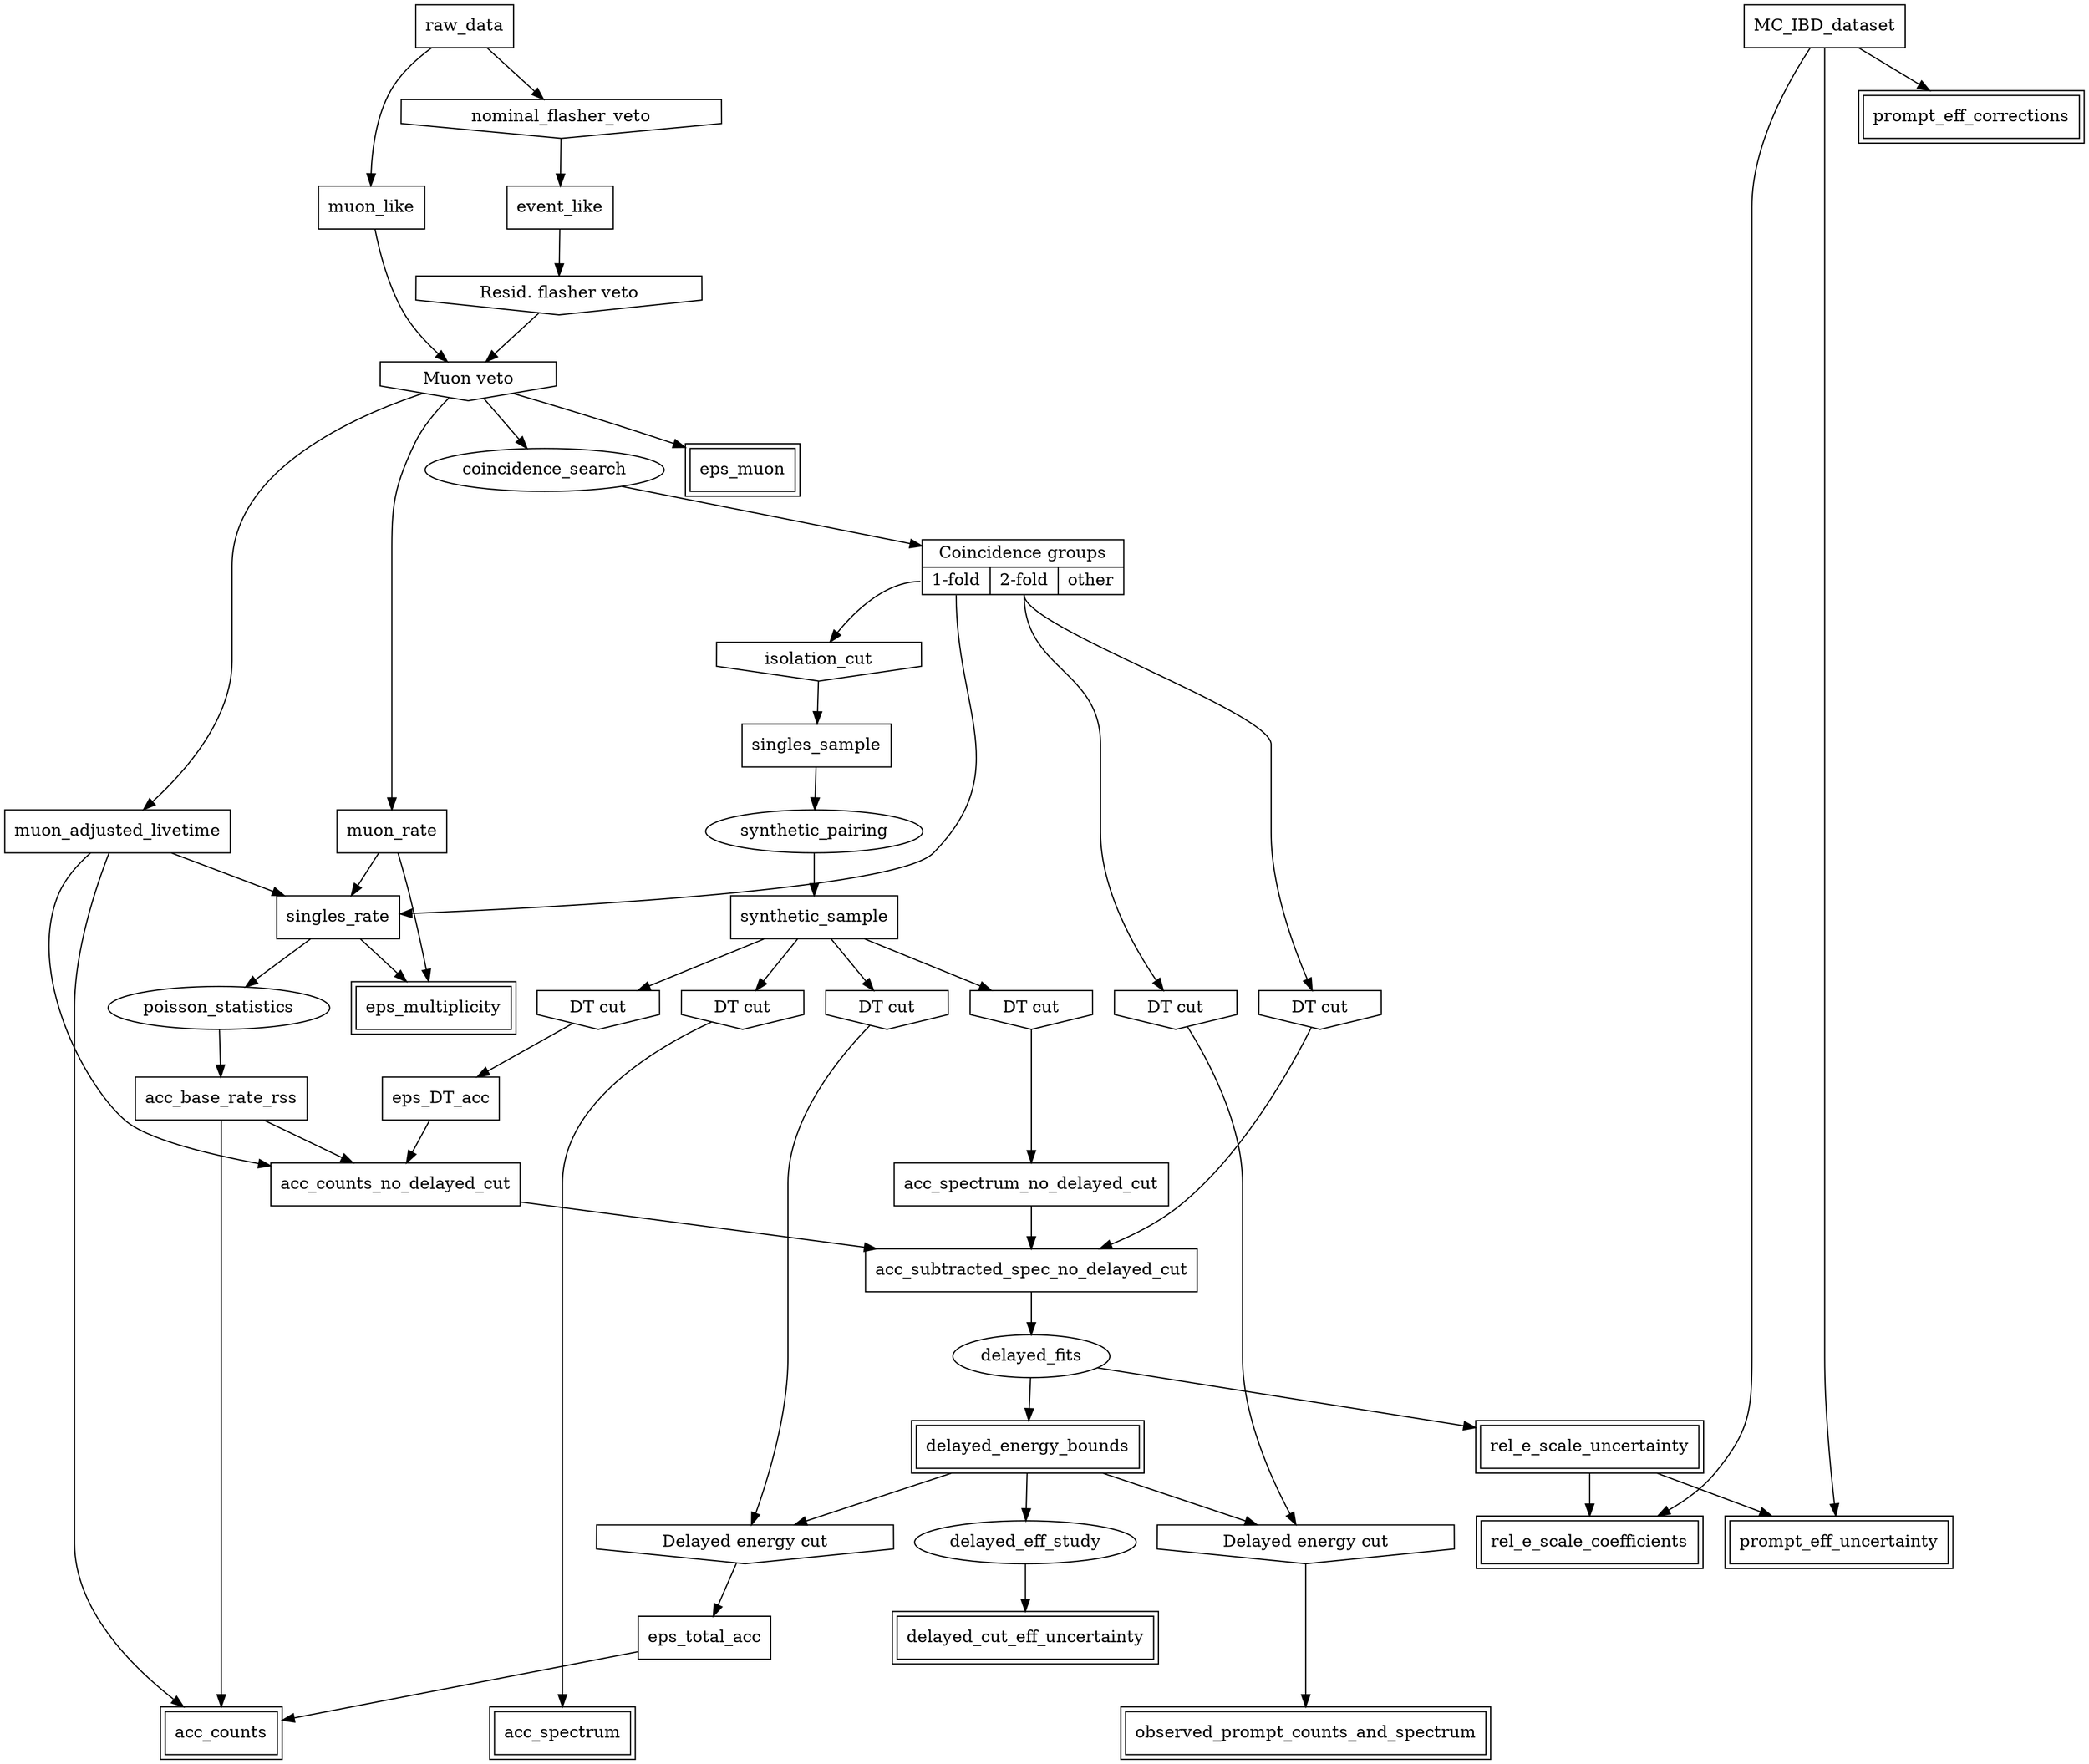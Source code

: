 digraph G {
    {
        // Datasets and intermediate values
        node [shape=box];
        raw_data;
        muon_like;
        muon_rate;
        muon_adjusted_livetime;
        event_like;
        coincidence_groups [shape="record",label="{Coincidence groups |{<multiplicity1> 1-fold | <multiplicity2> 2-fold | <other> other}}"];
        singles_rate;
        acc_base_rate_rss;
        singles_sample;
        synthetic_sample;
        eps_DT_acc;
        acc_counts_no_delayed_cut;
        acc_spectrum_no_delayed_cut;
        acc_subtracted_spec_no_delayed_cut;
        eps_total_acc;
        MC_IBD_dataset;
    }
    {
        // Analysis outputs and values
        node [shape=box, peripheries=2];
        eps_muon;
        eps_multiplicity;
        delayed_cut_eff_uncertainty;
        rel_e_scale_uncertainty;
        delayed_energy_bounds;
        acc_counts;
        acc_spectrum;
        observed_prompt_counts_and_spectrum;
        prompt_eff_corrections;
        prompt_eff_uncertainty;
        rel_e_scale_coefficients;
    }
    {
        // Cuts
        node [shape=invhouse];
        nominal_flasher_veto;
        muon_veto [label="Muon veto"];
        resid_flasher_veto [label="Resid. flasher veto"];
        isolation_cut;
        {
            // DT cuts
            node [label="DT cut"];
            DT_cut_1;
            DT_cut_2;
            DT_cut_3;
            DT_cut_4;
            DT_cut_5;
            DT_cut_6;
        }
        {
            // Delayed energy cuts
            node [label="Delayed energy cut"];
            delayed_energy_cut_1;
            delayed_energy_cut_2;
            //delayed_energy_cut_3;
        }
    }
    {
        // Procedures
        node [shape=ellipse];
        coincidence_search;
        synthetic_pairing;
        delayed_eff_study;
        delayed_fits;
        poisson_statistics;
    }

    { rank=same; raw_data, MC_IBD_dataset }
    { rank=same; acc_counts, acc_spectrum, observed_prompt_counts_and_spectrum }
    { rank=same; DT_cut_1, DT_cut_2, DT_cut_3, DT_cut_4, DT_cut_5, DT_cut_6 }

    raw_data -> muon_like;
    raw_data -> nominal_flasher_veto -> event_like -> resid_flasher_veto -> muon_veto;
    muon_like -> muon_veto;
    muon_veto -> muon_rate;
    muon_veto -> muon_adjusted_livetime;
    muon_veto -> eps_muon;
    muon_veto -> coincidence_search -> coincidence_groups;
    coincidence_groups:multiplicity1 -> singles_rate;
    singles_rate -> poisson_statistics -> acc_base_rate_rss;
    muon_rate -> singles_rate;
    muon_rate -> eps_multiplicity;
    singles_rate -> eps_multiplicity;
    muon_adjusted_livetime -> singles_rate;
    coincidence_groups:multiplicity1 -> isolation_cut -> singles_sample -> synthetic_pairing -> synthetic_sample;
    synthetic_sample -> DT_cut_1 -> eps_DT_acc -> acc_counts_no_delayed_cut;
    muon_adjusted_livetime -> acc_counts_no_delayed_cut;
    acc_base_rate_rss -> acc_counts_no_delayed_cut;
    synthetic_sample -> DT_cut_4 -> acc_spectrum_no_delayed_cut;
    acc_counts_no_delayed_cut -> acc_subtracted_spec_no_delayed_cut;
    acc_spectrum_no_delayed_cut -> acc_subtracted_spec_no_delayed_cut;
    coincidence_groups:multiplicity2 -> DT_cut_5 -> acc_subtracted_spec_no_delayed_cut;
    acc_subtracted_spec_no_delayed_cut -> delayed_fits;
    delayed_fits -> rel_e_scale_uncertainty;
    delayed_fits -> delayed_energy_bounds;
    delayed_energy_bounds -> delayed_eff_study -> delayed_cut_eff_uncertainty;
    delayed_energy_bounds -> { delayed_energy_cut_1, delayed_energy_cut_2 };
    synthetic_sample -> DT_cut_2 -> delayed_energy_cut_1 -> eps_total_acc;
    acc_base_rate_rss -> acc_counts;
    muon_adjusted_livetime -> acc_counts;
    eps_total_acc -> acc_counts;
    synthetic_sample -> DT_cut_6 -> acc_spectrum;
    coincidence_groups:multiplicity2 -> DT_cut_3 -> delayed_energy_cut_2 -> observed_prompt_counts_and_spectrum;

    MC_IBD_dataset -> prompt_eff_corrections;
    MC_IBD_dataset -> prompt_eff_uncertainty;
    rel_e_scale_uncertainty -> prompt_eff_uncertainty;
    MC_IBD_dataset -> rel_e_scale_coefficients;
    rel_e_scale_uncertainty -> rel_e_scale_coefficients;

}
